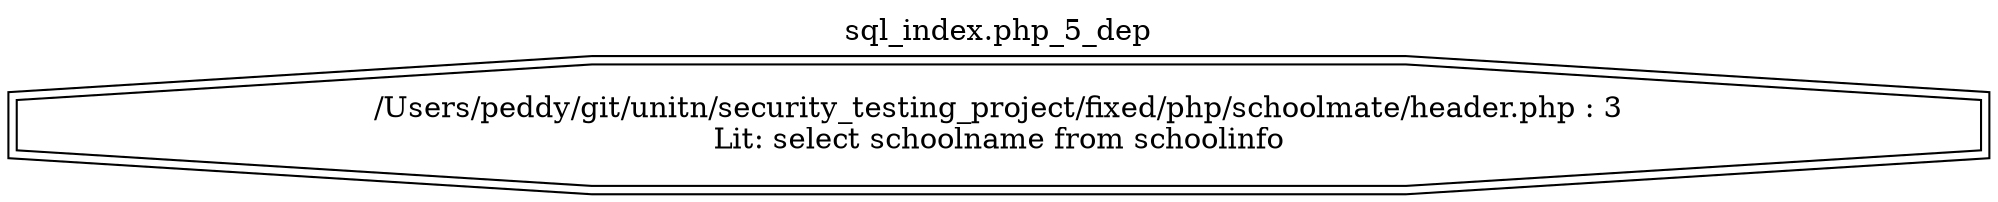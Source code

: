 digraph cfg {
  label="sql_index.php_5_dep";
  labelloc=t;
  n1 [shape=doubleoctagon, label="/Users/peddy/git/unitn/security_testing_project/fixed/php/schoolmate/header.php : 3\nLit: select schoolname from schoolinfo\n"];
}
